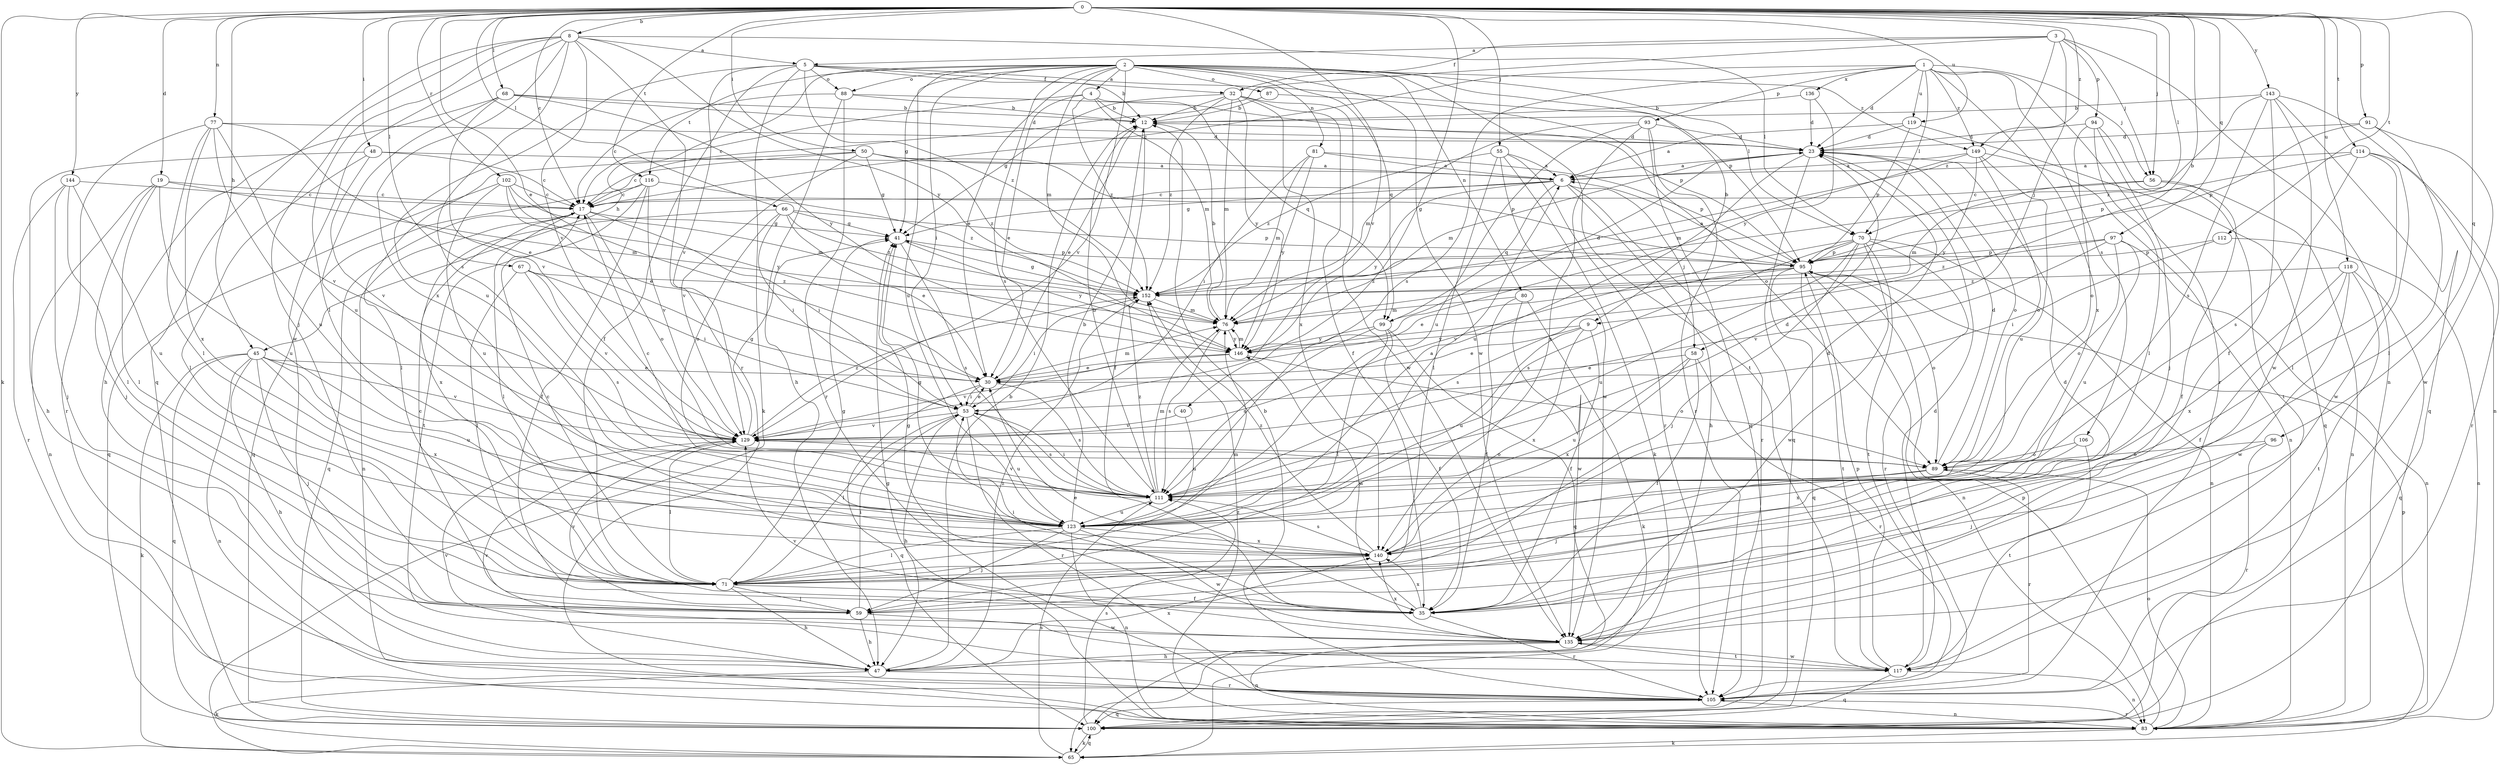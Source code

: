 strict digraph  {
0;
1;
2;
3;
4;
5;
6;
8;
9;
12;
17;
19;
23;
30;
32;
35;
40;
41;
45;
47;
48;
50;
53;
55;
56;
58;
59;
65;
66;
67;
68;
70;
71;
76;
77;
80;
81;
83;
87;
88;
89;
91;
93;
94;
95;
96;
97;
99;
100;
102;
105;
106;
111;
112;
114;
116;
117;
118;
119;
123;
129;
135;
136;
140;
143;
144;
146;
149;
152;
0 -> 8  [label=b];
0 -> 9  [label=b];
0 -> 17  [label=c];
0 -> 19  [label=d];
0 -> 30  [label=e];
0 -> 40  [label=g];
0 -> 45  [label=h];
0 -> 48  [label=i];
0 -> 50  [label=i];
0 -> 55  [label=j];
0 -> 56  [label=j];
0 -> 65  [label=k];
0 -> 66  [label=l];
0 -> 67  [label=l];
0 -> 68  [label=l];
0 -> 70  [label=l];
0 -> 77  [label=n];
0 -> 91  [label=p];
0 -> 96  [label=q];
0 -> 97  [label=q];
0 -> 102  [label=r];
0 -> 112  [label=t];
0 -> 114  [label=t];
0 -> 116  [label=t];
0 -> 118  [label=u];
0 -> 119  [label=u];
0 -> 129  [label=v];
0 -> 143  [label=y];
0 -> 144  [label=y];
0 -> 149  [label=z];
1 -> 17  [label=c];
1 -> 23  [label=d];
1 -> 56  [label=j];
1 -> 70  [label=l];
1 -> 93  [label=p];
1 -> 105  [label=r];
1 -> 106  [label=s];
1 -> 111  [label=s];
1 -> 119  [label=u];
1 -> 136  [label=x];
1 -> 140  [label=x];
1 -> 149  [label=z];
2 -> 4  [label=a];
2 -> 9  [label=b];
2 -> 30  [label=e];
2 -> 41  [label=g];
2 -> 45  [label=h];
2 -> 53  [label=i];
2 -> 70  [label=l];
2 -> 76  [label=m];
2 -> 80  [label=n];
2 -> 81  [label=n];
2 -> 87  [label=o];
2 -> 88  [label=o];
2 -> 99  [label=q];
2 -> 111  [label=s];
2 -> 116  [label=t];
2 -> 117  [label=t];
2 -> 123  [label=u];
2 -> 129  [label=v];
2 -> 135  [label=w];
2 -> 149  [label=z];
3 -> 5  [label=a];
3 -> 17  [label=c];
3 -> 32  [label=f];
3 -> 56  [label=j];
3 -> 58  [label=j];
3 -> 83  [label=n];
3 -> 94  [label=p];
3 -> 152  [label=z];
4 -> 12  [label=b];
4 -> 17  [label=c];
4 -> 30  [label=e];
4 -> 76  [label=m];
4 -> 99  [label=q];
4 -> 152  [label=z];
5 -> 12  [label=b];
5 -> 32  [label=f];
5 -> 35  [label=f];
5 -> 65  [label=k];
5 -> 88  [label=o];
5 -> 95  [label=p];
5 -> 123  [label=u];
5 -> 129  [label=v];
5 -> 152  [label=z];
6 -> 17  [label=c];
6 -> 41  [label=g];
6 -> 47  [label=h];
6 -> 58  [label=j];
6 -> 99  [label=q];
6 -> 105  [label=r];
6 -> 146  [label=y];
8 -> 5  [label=a];
8 -> 59  [label=j];
8 -> 70  [label=l];
8 -> 71  [label=l];
8 -> 100  [label=q];
8 -> 105  [label=r];
8 -> 111  [label=s];
8 -> 129  [label=v];
8 -> 135  [label=w];
8 -> 140  [label=x];
8 -> 146  [label=y];
9 -> 30  [label=e];
9 -> 35  [label=f];
9 -> 123  [label=u];
9 -> 140  [label=x];
9 -> 146  [label=y];
12 -> 23  [label=d];
12 -> 30  [label=e];
12 -> 35  [label=f];
17 -> 41  [label=g];
17 -> 53  [label=i];
17 -> 71  [label=l];
17 -> 83  [label=n];
17 -> 89  [label=o];
17 -> 100  [label=q];
19 -> 17  [label=c];
19 -> 59  [label=j];
19 -> 71  [label=l];
19 -> 76  [label=m];
19 -> 83  [label=n];
19 -> 123  [label=u];
23 -> 6  [label=a];
23 -> 76  [label=m];
23 -> 89  [label=o];
23 -> 100  [label=q];
23 -> 123  [label=u];
30 -> 53  [label=i];
30 -> 76  [label=m];
30 -> 100  [label=q];
30 -> 111  [label=s];
32 -> 12  [label=b];
32 -> 35  [label=f];
32 -> 41  [label=g];
32 -> 76  [label=m];
32 -> 135  [label=w];
32 -> 140  [label=x];
32 -> 146  [label=y];
32 -> 152  [label=z];
35 -> 23  [label=d];
35 -> 30  [label=e];
35 -> 41  [label=g];
35 -> 53  [label=i];
35 -> 105  [label=r];
35 -> 140  [label=x];
35 -> 146  [label=y];
40 -> 123  [label=u];
40 -> 129  [label=v];
41 -> 95  [label=p];
41 -> 111  [label=s];
41 -> 146  [label=y];
45 -> 30  [label=e];
45 -> 47  [label=h];
45 -> 59  [label=j];
45 -> 65  [label=k];
45 -> 83  [label=n];
45 -> 100  [label=q];
45 -> 123  [label=u];
45 -> 129  [label=v];
45 -> 140  [label=x];
47 -> 12  [label=b];
47 -> 65  [label=k];
47 -> 105  [label=r];
47 -> 129  [label=v];
47 -> 140  [label=x];
47 -> 152  [label=z];
48 -> 6  [label=a];
48 -> 17  [label=c];
48 -> 47  [label=h];
48 -> 71  [label=l];
48 -> 129  [label=v];
50 -> 6  [label=a];
50 -> 17  [label=c];
50 -> 41  [label=g];
50 -> 71  [label=l];
50 -> 95  [label=p];
50 -> 129  [label=v];
50 -> 152  [label=z];
53 -> 30  [label=e];
53 -> 47  [label=h];
53 -> 71  [label=l];
53 -> 105  [label=r];
53 -> 111  [label=s];
53 -> 123  [label=u];
53 -> 129  [label=v];
55 -> 6  [label=a];
55 -> 65  [label=k];
55 -> 71  [label=l];
55 -> 105  [label=r];
55 -> 135  [label=w];
55 -> 152  [label=z];
56 -> 17  [label=c];
56 -> 35  [label=f];
56 -> 76  [label=m];
56 -> 83  [label=n];
58 -> 30  [label=e];
58 -> 35  [label=f];
58 -> 105  [label=r];
58 -> 123  [label=u];
58 -> 140  [label=x];
59 -> 17  [label=c];
59 -> 47  [label=h];
59 -> 53  [label=i];
59 -> 129  [label=v];
59 -> 135  [label=w];
65 -> 95  [label=p];
65 -> 100  [label=q];
65 -> 111  [label=s];
66 -> 30  [label=e];
66 -> 41  [label=g];
66 -> 53  [label=i];
66 -> 89  [label=o];
66 -> 95  [label=p];
66 -> 140  [label=x];
66 -> 152  [label=z];
67 -> 53  [label=i];
67 -> 71  [label=l];
67 -> 111  [label=s];
67 -> 129  [label=v];
67 -> 152  [label=z];
68 -> 12  [label=b];
68 -> 23  [label=d];
68 -> 47  [label=h];
68 -> 123  [label=u];
68 -> 129  [label=v];
68 -> 146  [label=y];
70 -> 59  [label=j];
70 -> 83  [label=n];
70 -> 95  [label=p];
70 -> 105  [label=r];
70 -> 111  [label=s];
70 -> 117  [label=t];
70 -> 123  [label=u];
70 -> 129  [label=v];
70 -> 135  [label=w];
71 -> 17  [label=c];
71 -> 35  [label=f];
71 -> 41  [label=g];
71 -> 47  [label=h];
71 -> 59  [label=j];
71 -> 76  [label=m];
76 -> 12  [label=b];
76 -> 111  [label=s];
76 -> 146  [label=y];
77 -> 23  [label=d];
77 -> 30  [label=e];
77 -> 71  [label=l];
77 -> 105  [label=r];
77 -> 123  [label=u];
77 -> 129  [label=v];
77 -> 140  [label=x];
80 -> 35  [label=f];
80 -> 65  [label=k];
80 -> 76  [label=m];
80 -> 135  [label=w];
81 -> 6  [label=a];
81 -> 53  [label=i];
81 -> 76  [label=m];
81 -> 95  [label=p];
81 -> 146  [label=y];
83 -> 41  [label=g];
83 -> 65  [label=k];
83 -> 89  [label=o];
83 -> 95  [label=p];
83 -> 105  [label=r];
83 -> 152  [label=z];
87 -> 12  [label=b];
87 -> 89  [label=o];
88 -> 12  [label=b];
88 -> 17  [label=c];
88 -> 47  [label=h];
88 -> 95  [label=p];
88 -> 105  [label=r];
89 -> 23  [label=d];
89 -> 59  [label=j];
89 -> 105  [label=r];
89 -> 111  [label=s];
91 -> 23  [label=d];
91 -> 71  [label=l];
91 -> 95  [label=p];
91 -> 135  [label=w];
93 -> 23  [label=d];
93 -> 76  [label=m];
93 -> 100  [label=q];
93 -> 105  [label=r];
93 -> 123  [label=u];
93 -> 140  [label=x];
94 -> 23  [label=d];
94 -> 59  [label=j];
94 -> 71  [label=l];
94 -> 89  [label=o];
94 -> 117  [label=t];
95 -> 6  [label=a];
95 -> 30  [label=e];
95 -> 83  [label=n];
95 -> 89  [label=o];
95 -> 100  [label=q];
95 -> 111  [label=s];
95 -> 117  [label=t];
95 -> 152  [label=z];
96 -> 59  [label=j];
96 -> 89  [label=o];
96 -> 105  [label=r];
97 -> 83  [label=n];
97 -> 89  [label=o];
97 -> 95  [label=p];
97 -> 123  [label=u];
97 -> 129  [label=v];
97 -> 152  [label=z];
99 -> 23  [label=d];
99 -> 35  [label=f];
99 -> 71  [label=l];
99 -> 100  [label=q];
99 -> 111  [label=s];
99 -> 146  [label=y];
100 -> 65  [label=k];
100 -> 111  [label=s];
102 -> 17  [label=c];
102 -> 30  [label=e];
102 -> 76  [label=m];
102 -> 100  [label=q];
102 -> 123  [label=u];
102 -> 146  [label=y];
105 -> 12  [label=b];
105 -> 83  [label=n];
105 -> 100  [label=q];
106 -> 89  [label=o];
106 -> 117  [label=t];
106 -> 140  [label=x];
111 -> 12  [label=b];
111 -> 17  [label=c];
111 -> 23  [label=d];
111 -> 53  [label=i];
111 -> 76  [label=m];
111 -> 123  [label=u];
111 -> 129  [label=v];
111 -> 152  [label=z];
112 -> 53  [label=i];
112 -> 83  [label=n];
112 -> 95  [label=p];
114 -> 6  [label=a];
114 -> 71  [label=l];
114 -> 95  [label=p];
114 -> 105  [label=r];
114 -> 111  [label=s];
114 -> 135  [label=w];
116 -> 17  [label=c];
116 -> 35  [label=f];
116 -> 100  [label=q];
116 -> 117  [label=t];
116 -> 129  [label=v];
116 -> 152  [label=z];
117 -> 23  [label=d];
117 -> 83  [label=n];
117 -> 95  [label=p];
117 -> 100  [label=q];
117 -> 129  [label=v];
117 -> 135  [label=w];
118 -> 35  [label=f];
118 -> 100  [label=q];
118 -> 117  [label=t];
118 -> 135  [label=w];
118 -> 140  [label=x];
118 -> 152  [label=z];
119 -> 6  [label=a];
119 -> 23  [label=d];
119 -> 95  [label=p];
119 -> 100  [label=q];
123 -> 6  [label=a];
123 -> 12  [label=b];
123 -> 41  [label=g];
123 -> 59  [label=j];
123 -> 71  [label=l];
123 -> 83  [label=n];
123 -> 135  [label=w];
123 -> 140  [label=x];
129 -> 41  [label=g];
129 -> 71  [label=l];
129 -> 89  [label=o];
129 -> 152  [label=z];
135 -> 47  [label=h];
135 -> 83  [label=n];
135 -> 117  [label=t];
135 -> 129  [label=v];
135 -> 140  [label=x];
136 -> 12  [label=b];
136 -> 23  [label=d];
136 -> 146  [label=y];
140 -> 23  [label=d];
140 -> 71  [label=l];
140 -> 111  [label=s];
140 -> 152  [label=z];
143 -> 12  [label=b];
143 -> 35  [label=f];
143 -> 83  [label=n];
143 -> 100  [label=q];
143 -> 111  [label=s];
143 -> 135  [label=w];
143 -> 152  [label=z];
144 -> 17  [label=c];
144 -> 59  [label=j];
144 -> 71  [label=l];
144 -> 105  [label=r];
144 -> 123  [label=u];
146 -> 30  [label=e];
146 -> 76  [label=m];
146 -> 89  [label=o];
146 -> 129  [label=v];
149 -> 6  [label=a];
149 -> 76  [label=m];
149 -> 83  [label=n];
149 -> 89  [label=o];
149 -> 123  [label=u];
149 -> 146  [label=y];
152 -> 41  [label=g];
152 -> 53  [label=i];
152 -> 76  [label=m];
}
